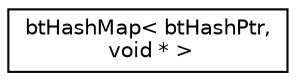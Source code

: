 digraph "Graphical Class Hierarchy"
{
  edge [fontname="Helvetica",fontsize="10",labelfontname="Helvetica",labelfontsize="10"];
  node [fontname="Helvetica",fontsize="10",shape=record];
  rankdir="LR";
  Node1 [label="btHashMap\< btHashPtr,\l void * \>",height=0.2,width=0.4,color="black", fillcolor="white", style="filled",URL="$classbt_hash_map.html"];
}
